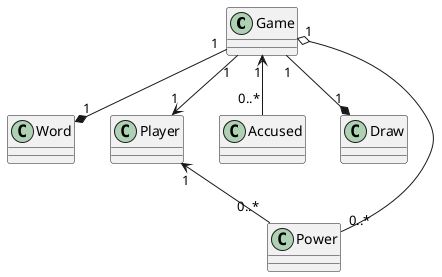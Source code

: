 @startuml hanging

class Game{

}

class Word{

}

class Player{

}

class Accused{

}

class Draw{

}

class Power{

}

Game "1" --* "1" Word
Game "1" --* "1" Draw
Game "1" --> "1" Player
Game "1" o-- "0..*" Power 
Player "1" <-- "0..*" Power
Game "1" <-- "0..*" Accused 

@enduml